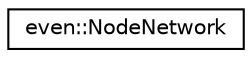digraph "Graphical Class Hierarchy"
{
  edge [fontname="Helvetica",fontsize="10",labelfontname="Helvetica",labelfontsize="10"];
  node [fontname="Helvetica",fontsize="10",shape=record];
  rankdir="LR";
  Node0 [label="even::NodeNetwork",height=0.2,width=0.4,color="black", fillcolor="white", style="filled",URL="$classeven_1_1_node_network.html"];
}
